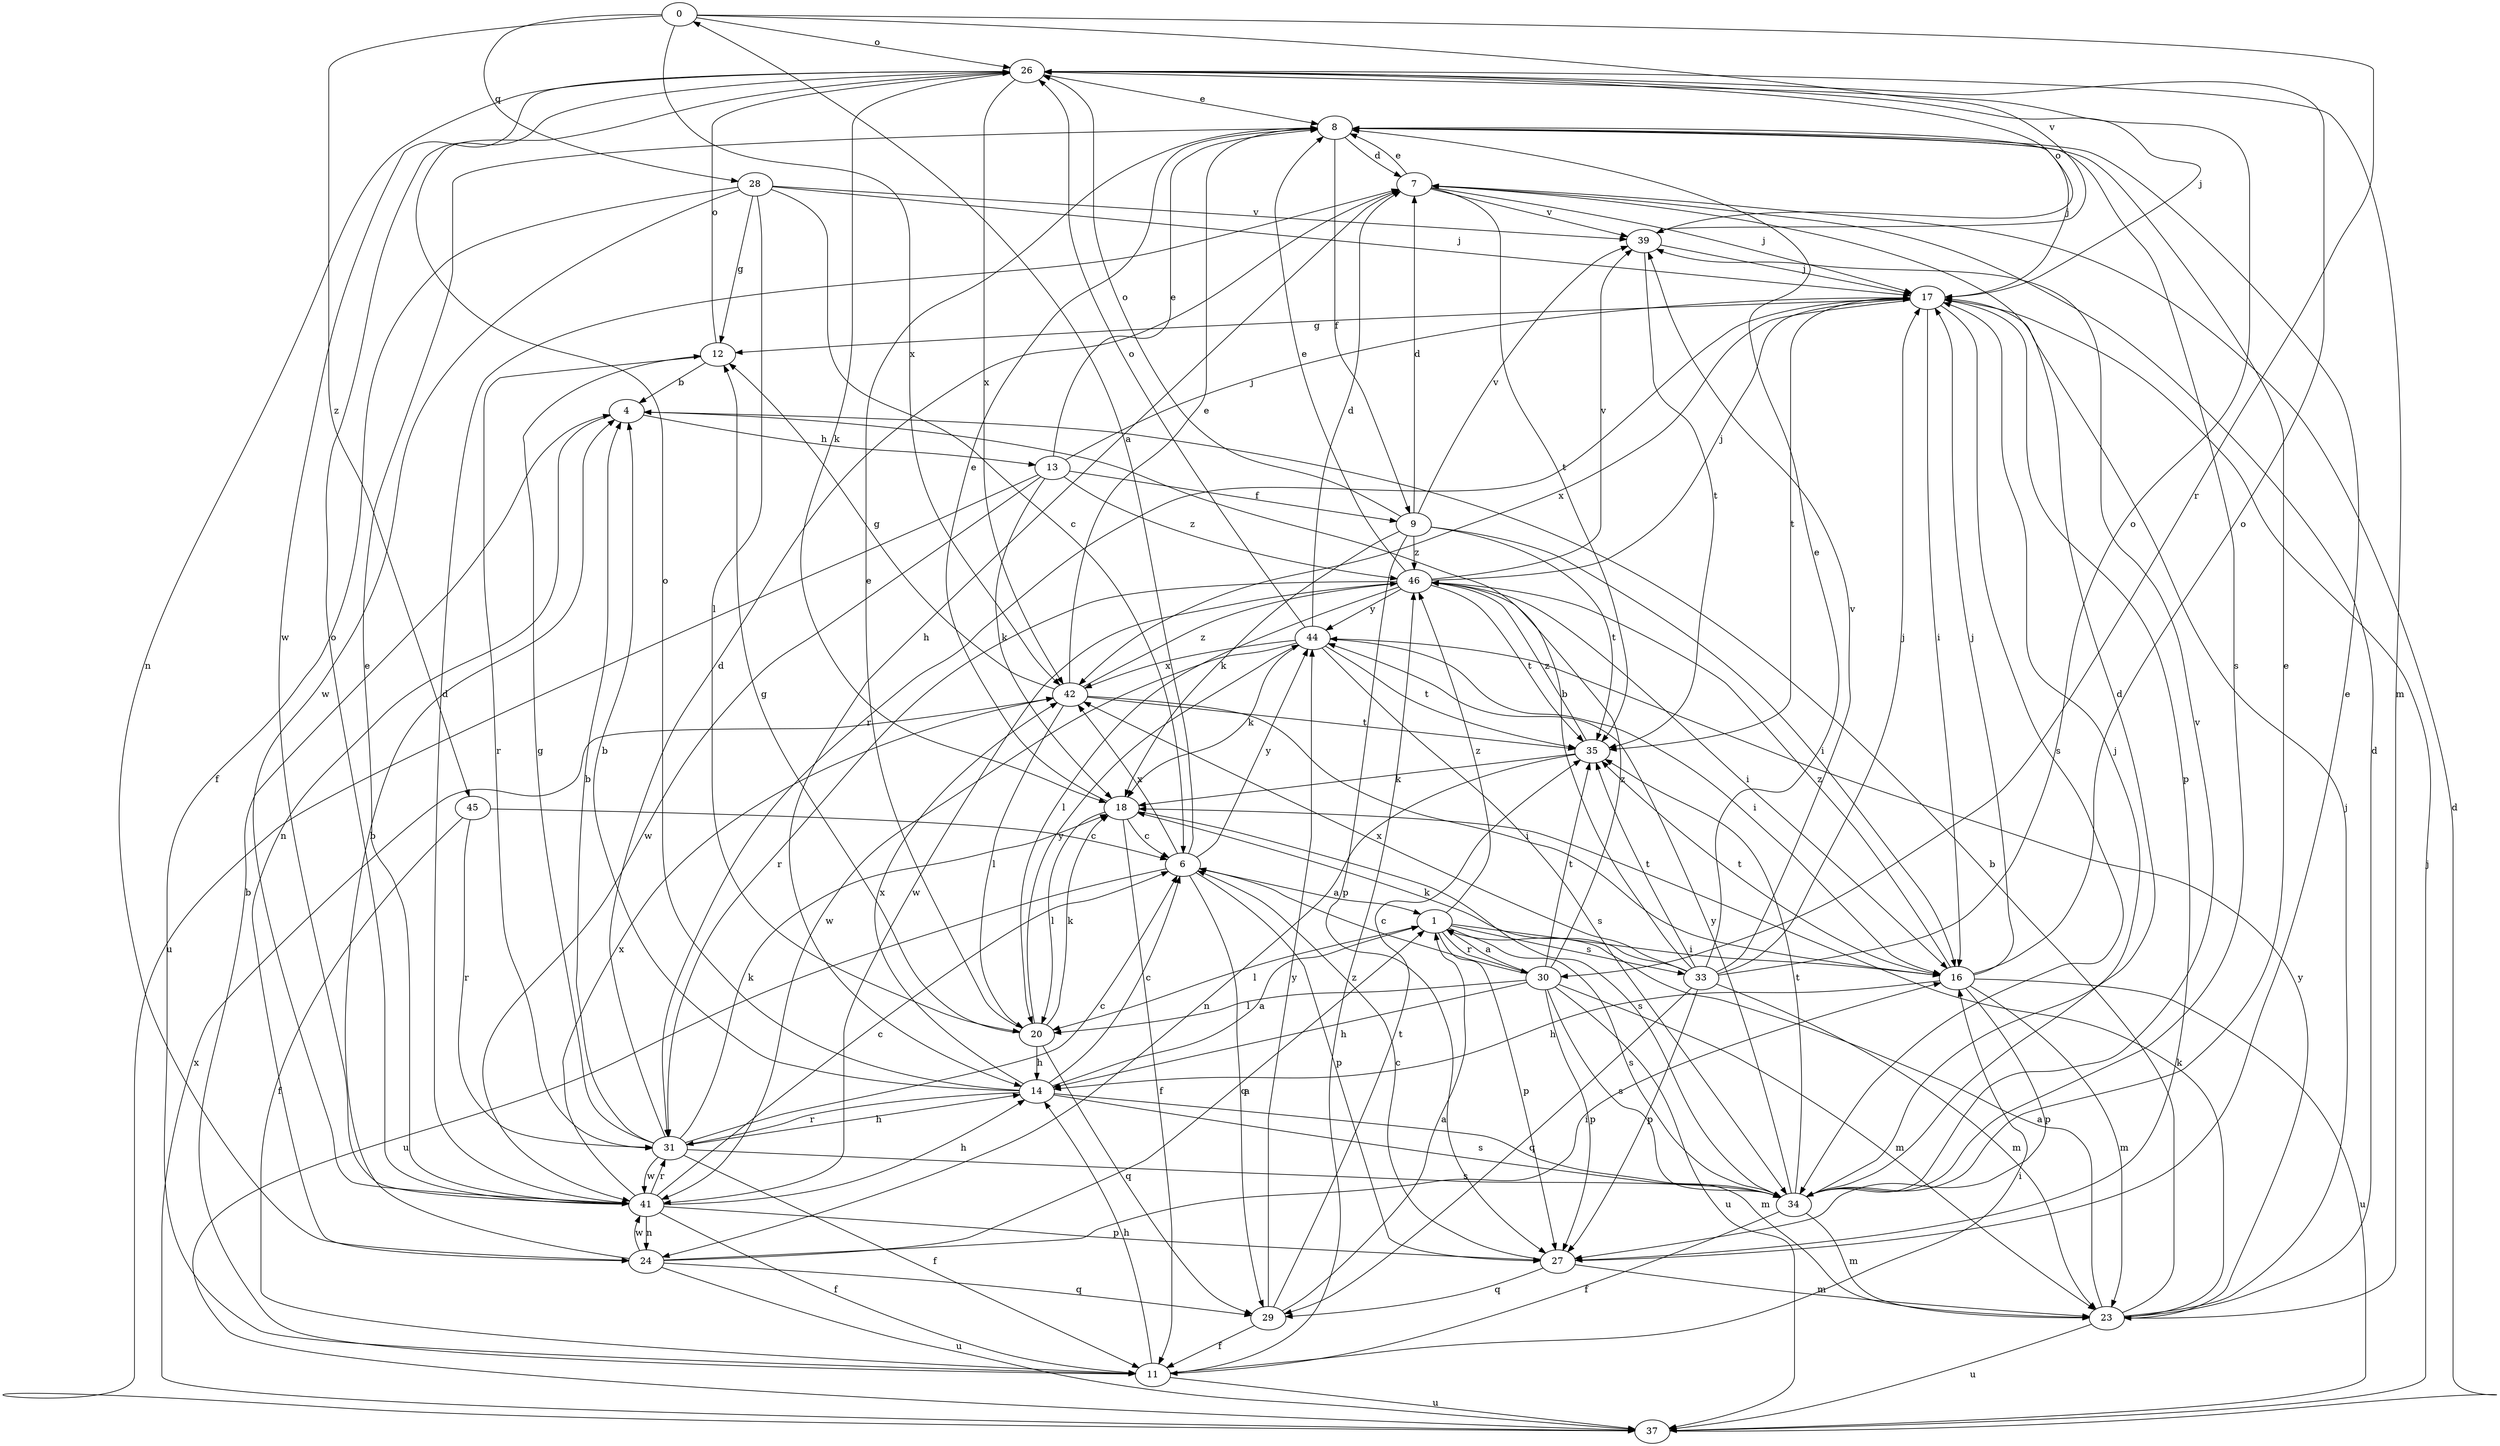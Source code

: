strict digraph  {
0;
1;
4;
6;
7;
8;
9;
11;
12;
13;
14;
16;
17;
18;
20;
23;
24;
26;
27;
28;
29;
30;
31;
33;
34;
35;
37;
39;
41;
42;
44;
45;
46;
0 -> 26  [label=o];
0 -> 28  [label=q];
0 -> 30  [label=r];
0 -> 39  [label=v];
0 -> 42  [label=x];
0 -> 45  [label=z];
1 -> 16  [label=i];
1 -> 20  [label=l];
1 -> 27  [label=p];
1 -> 30  [label=r];
1 -> 33  [label=s];
1 -> 34  [label=s];
1 -> 46  [label=z];
4 -> 13  [label=h];
4 -> 24  [label=n];
6 -> 0  [label=a];
6 -> 1  [label=a];
6 -> 27  [label=p];
6 -> 29  [label=q];
6 -> 37  [label=u];
6 -> 42  [label=x];
6 -> 44  [label=y];
7 -> 8  [label=e];
7 -> 14  [label=h];
7 -> 17  [label=j];
7 -> 35  [label=t];
7 -> 39  [label=v];
8 -> 7  [label=d];
8 -> 9  [label=f];
8 -> 17  [label=j];
8 -> 34  [label=s];
9 -> 7  [label=d];
9 -> 16  [label=i];
9 -> 18  [label=k];
9 -> 26  [label=o];
9 -> 27  [label=p];
9 -> 35  [label=t];
9 -> 39  [label=v];
9 -> 46  [label=z];
11 -> 4  [label=b];
11 -> 14  [label=h];
11 -> 16  [label=i];
11 -> 37  [label=u];
11 -> 46  [label=z];
12 -> 4  [label=b];
12 -> 26  [label=o];
12 -> 31  [label=r];
13 -> 8  [label=e];
13 -> 9  [label=f];
13 -> 17  [label=j];
13 -> 18  [label=k];
13 -> 37  [label=u];
13 -> 41  [label=w];
13 -> 46  [label=z];
14 -> 1  [label=a];
14 -> 4  [label=b];
14 -> 6  [label=c];
14 -> 23  [label=m];
14 -> 26  [label=o];
14 -> 31  [label=r];
14 -> 34  [label=s];
14 -> 42  [label=x];
16 -> 14  [label=h];
16 -> 17  [label=j];
16 -> 23  [label=m];
16 -> 26  [label=o];
16 -> 27  [label=p];
16 -> 35  [label=t];
16 -> 37  [label=u];
16 -> 46  [label=z];
17 -> 12  [label=g];
17 -> 16  [label=i];
17 -> 27  [label=p];
17 -> 31  [label=r];
17 -> 34  [label=s];
17 -> 35  [label=t];
17 -> 42  [label=x];
18 -> 6  [label=c];
18 -> 8  [label=e];
18 -> 11  [label=f];
18 -> 20  [label=l];
18 -> 34  [label=s];
20 -> 8  [label=e];
20 -> 12  [label=g];
20 -> 14  [label=h];
20 -> 18  [label=k];
20 -> 29  [label=q];
20 -> 44  [label=y];
23 -> 1  [label=a];
23 -> 4  [label=b];
23 -> 7  [label=d];
23 -> 17  [label=j];
23 -> 18  [label=k];
23 -> 37  [label=u];
23 -> 44  [label=y];
24 -> 1  [label=a];
24 -> 4  [label=b];
24 -> 16  [label=i];
24 -> 29  [label=q];
24 -> 37  [label=u];
24 -> 41  [label=w];
26 -> 8  [label=e];
26 -> 17  [label=j];
26 -> 18  [label=k];
26 -> 23  [label=m];
26 -> 24  [label=n];
26 -> 41  [label=w];
26 -> 42  [label=x];
27 -> 6  [label=c];
27 -> 8  [label=e];
27 -> 23  [label=m];
27 -> 29  [label=q];
28 -> 6  [label=c];
28 -> 11  [label=f];
28 -> 12  [label=g];
28 -> 17  [label=j];
28 -> 20  [label=l];
28 -> 39  [label=v];
28 -> 41  [label=w];
29 -> 1  [label=a];
29 -> 11  [label=f];
29 -> 35  [label=t];
29 -> 44  [label=y];
30 -> 1  [label=a];
30 -> 6  [label=c];
30 -> 14  [label=h];
30 -> 20  [label=l];
30 -> 23  [label=m];
30 -> 27  [label=p];
30 -> 34  [label=s];
30 -> 35  [label=t];
30 -> 37  [label=u];
30 -> 46  [label=z];
31 -> 4  [label=b];
31 -> 6  [label=c];
31 -> 7  [label=d];
31 -> 11  [label=f];
31 -> 12  [label=g];
31 -> 14  [label=h];
31 -> 18  [label=k];
31 -> 34  [label=s];
31 -> 41  [label=w];
33 -> 4  [label=b];
33 -> 8  [label=e];
33 -> 17  [label=j];
33 -> 18  [label=k];
33 -> 23  [label=m];
33 -> 26  [label=o];
33 -> 27  [label=p];
33 -> 29  [label=q];
33 -> 35  [label=t];
33 -> 39  [label=v];
33 -> 42  [label=x];
34 -> 7  [label=d];
34 -> 8  [label=e];
34 -> 11  [label=f];
34 -> 17  [label=j];
34 -> 23  [label=m];
34 -> 35  [label=t];
34 -> 39  [label=v];
34 -> 44  [label=y];
35 -> 18  [label=k];
35 -> 24  [label=n];
35 -> 46  [label=z];
37 -> 7  [label=d];
37 -> 17  [label=j];
37 -> 42  [label=x];
39 -> 17  [label=j];
39 -> 26  [label=o];
39 -> 35  [label=t];
41 -> 6  [label=c];
41 -> 7  [label=d];
41 -> 8  [label=e];
41 -> 11  [label=f];
41 -> 14  [label=h];
41 -> 24  [label=n];
41 -> 26  [label=o];
41 -> 27  [label=p];
41 -> 31  [label=r];
41 -> 42  [label=x];
42 -> 8  [label=e];
42 -> 12  [label=g];
42 -> 16  [label=i];
42 -> 20  [label=l];
42 -> 35  [label=t];
42 -> 46  [label=z];
44 -> 7  [label=d];
44 -> 16  [label=i];
44 -> 18  [label=k];
44 -> 26  [label=o];
44 -> 34  [label=s];
44 -> 35  [label=t];
44 -> 41  [label=w];
44 -> 42  [label=x];
45 -> 6  [label=c];
45 -> 11  [label=f];
45 -> 31  [label=r];
46 -> 8  [label=e];
46 -> 16  [label=i];
46 -> 17  [label=j];
46 -> 20  [label=l];
46 -> 31  [label=r];
46 -> 35  [label=t];
46 -> 39  [label=v];
46 -> 41  [label=w];
46 -> 44  [label=y];
}
